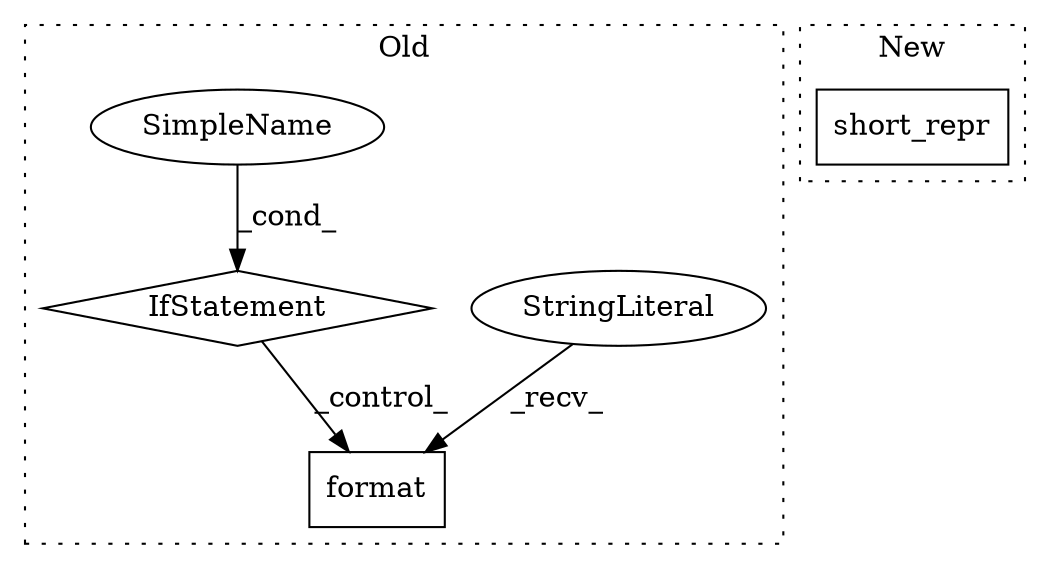 digraph G {
subgraph cluster0 {
1 [label="format" a="32" s="7233,7265" l="7,1" shape="box"];
3 [label="StringLiteral" a="45" s="7185" l="47" shape="ellipse"];
4 [label="IfStatement" a="25" s="7128,7148" l="4,2" shape="diamond"];
5 [label="SimpleName" a="42" s="" l="" shape="ellipse"];
label = "Old";
style="dotted";
}
subgraph cluster1 {
2 [label="short_repr" a="32" s="6451,6486" l="11,1" shape="box"];
label = "New";
style="dotted";
}
3 -> 1 [label="_recv_"];
4 -> 1 [label="_control_"];
5 -> 4 [label="_cond_"];
}